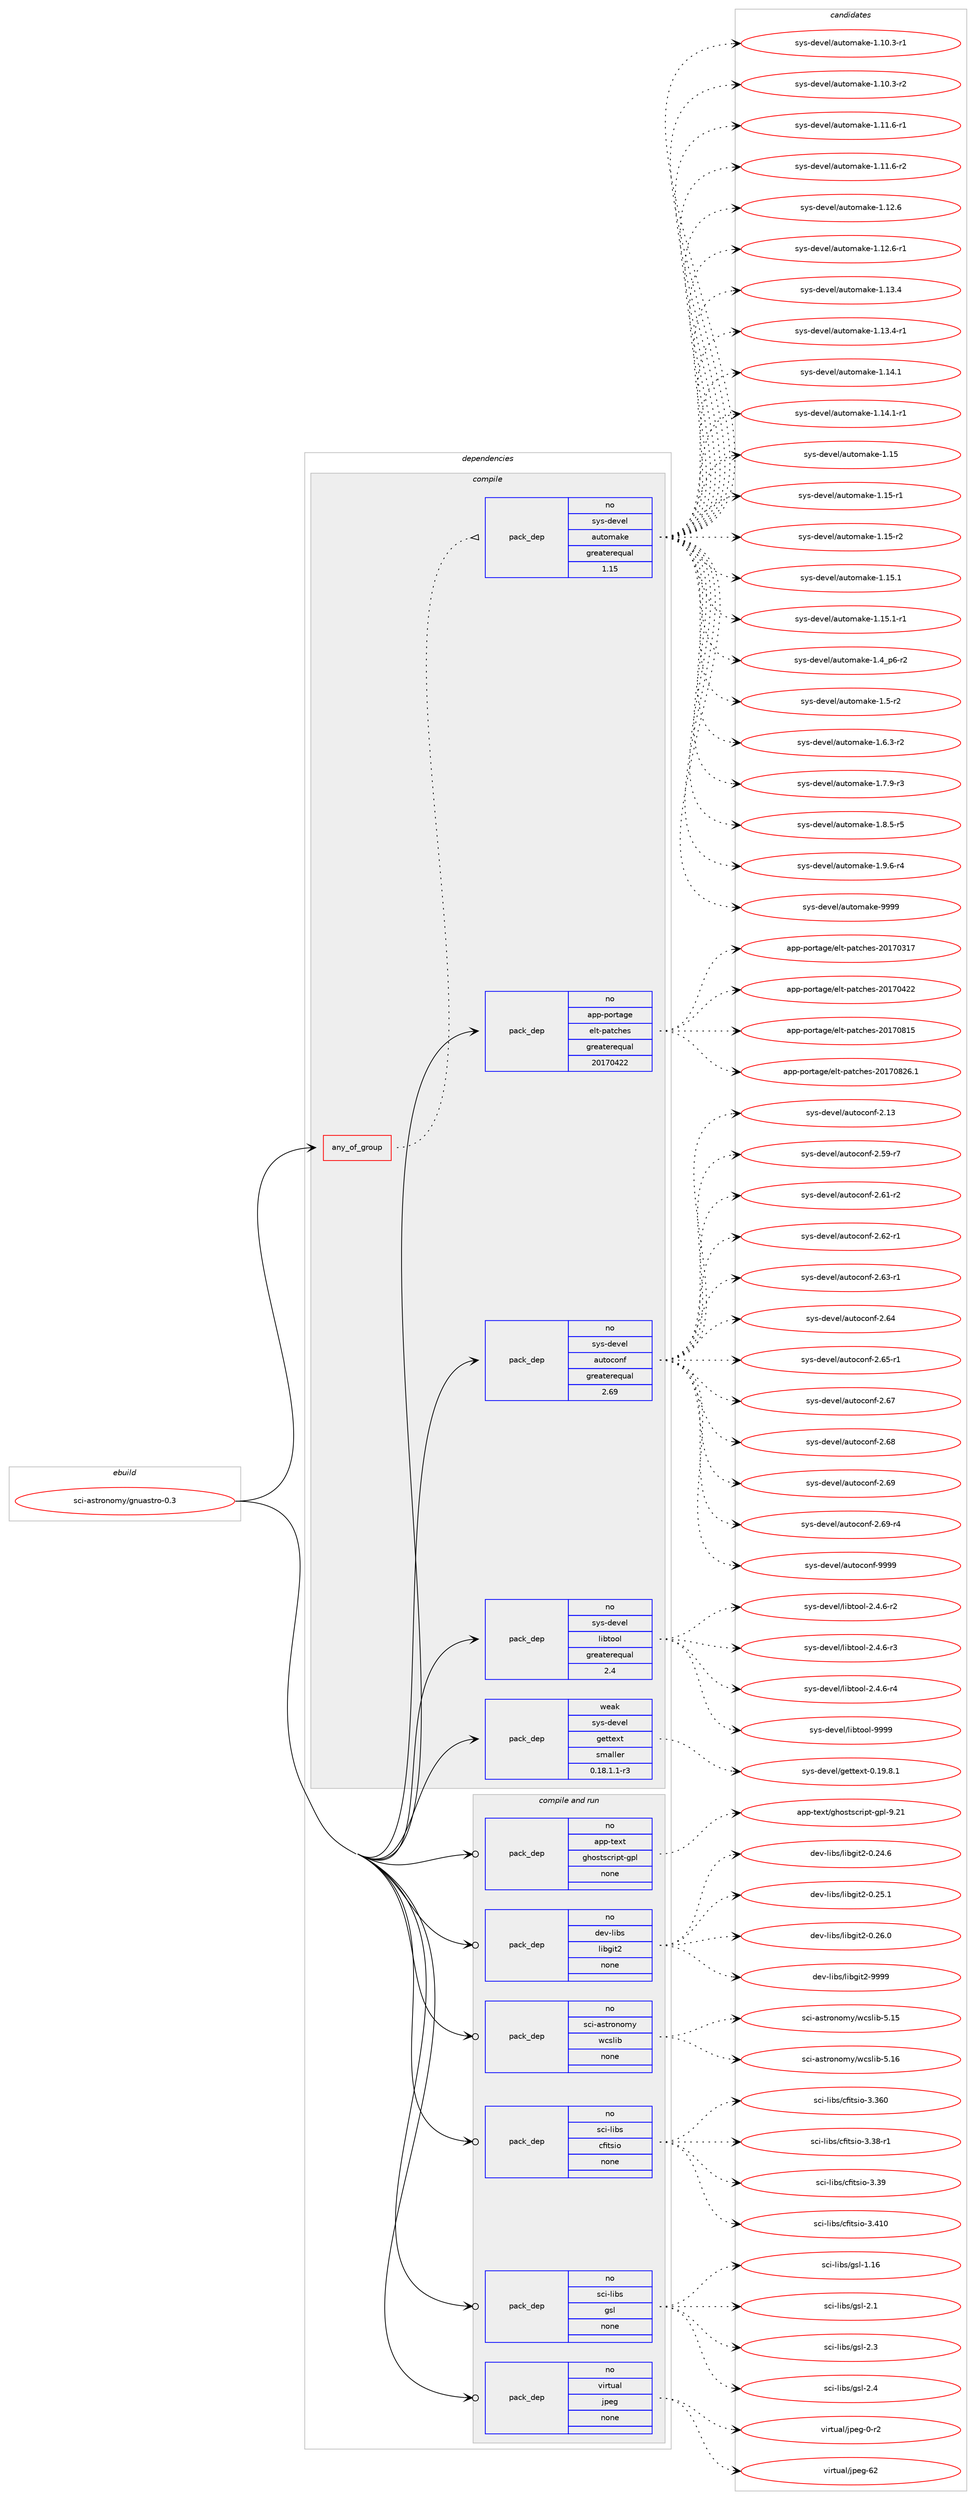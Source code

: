 digraph prolog {

# *************
# Graph options
# *************

newrank=true;
concentrate=true;
compound=true;
graph [rankdir=LR,fontname=Helvetica,fontsize=10,ranksep=1.5];#, ranksep=2.5, nodesep=0.2];
edge  [arrowhead=vee];
node  [fontname=Helvetica,fontsize=10];

# **********
# The ebuild
# **********

subgraph cluster_leftcol {
color=gray;
rank=same;
label=<<i>ebuild</i>>;
id [label="sci-astronomy/gnuastro-0.3", color=red, width=4, href="../sci-astronomy/gnuastro-0.3.svg"];
}

# ****************
# The dependencies
# ****************

subgraph cluster_midcol {
color=gray;
label=<<i>dependencies</i>>;
subgraph cluster_compile {
fillcolor="#eeeeee";
style=filled;
label=<<i>compile</i>>;
subgraph any7421 {
dependency443674 [label=<<TABLE BORDER="0" CELLBORDER="1" CELLSPACING="0" CELLPADDING="4"><TR><TD CELLPADDING="10">any_of_group</TD></TR></TABLE>>, shape=none, color=red];subgraph pack326870 {
dependency443675 [label=<<TABLE BORDER="0" CELLBORDER="1" CELLSPACING="0" CELLPADDING="4" WIDTH="220"><TR><TD ROWSPAN="6" CELLPADDING="30">pack_dep</TD></TR><TR><TD WIDTH="110">no</TD></TR><TR><TD>sys-devel</TD></TR><TR><TD>automake</TD></TR><TR><TD>greaterequal</TD></TR><TR><TD>1.15</TD></TR></TABLE>>, shape=none, color=blue];
}
dependency443674:e -> dependency443675:w [weight=20,style="dotted",arrowhead="oinv"];
}
id:e -> dependency443674:w [weight=20,style="solid",arrowhead="vee"];
subgraph pack326871 {
dependency443676 [label=<<TABLE BORDER="0" CELLBORDER="1" CELLSPACING="0" CELLPADDING="4" WIDTH="220"><TR><TD ROWSPAN="6" CELLPADDING="30">pack_dep</TD></TR><TR><TD WIDTH="110">no</TD></TR><TR><TD>app-portage</TD></TR><TR><TD>elt-patches</TD></TR><TR><TD>greaterequal</TD></TR><TR><TD>20170422</TD></TR></TABLE>>, shape=none, color=blue];
}
id:e -> dependency443676:w [weight=20,style="solid",arrowhead="vee"];
subgraph pack326872 {
dependency443677 [label=<<TABLE BORDER="0" CELLBORDER="1" CELLSPACING="0" CELLPADDING="4" WIDTH="220"><TR><TD ROWSPAN="6" CELLPADDING="30">pack_dep</TD></TR><TR><TD WIDTH="110">no</TD></TR><TR><TD>sys-devel</TD></TR><TR><TD>autoconf</TD></TR><TR><TD>greaterequal</TD></TR><TR><TD>2.69</TD></TR></TABLE>>, shape=none, color=blue];
}
id:e -> dependency443677:w [weight=20,style="solid",arrowhead="vee"];
subgraph pack326873 {
dependency443678 [label=<<TABLE BORDER="0" CELLBORDER="1" CELLSPACING="0" CELLPADDING="4" WIDTH="220"><TR><TD ROWSPAN="6" CELLPADDING="30">pack_dep</TD></TR><TR><TD WIDTH="110">no</TD></TR><TR><TD>sys-devel</TD></TR><TR><TD>libtool</TD></TR><TR><TD>greaterequal</TD></TR><TR><TD>2.4</TD></TR></TABLE>>, shape=none, color=blue];
}
id:e -> dependency443678:w [weight=20,style="solid",arrowhead="vee"];
subgraph pack326874 {
dependency443679 [label=<<TABLE BORDER="0" CELLBORDER="1" CELLSPACING="0" CELLPADDING="4" WIDTH="220"><TR><TD ROWSPAN="6" CELLPADDING="30">pack_dep</TD></TR><TR><TD WIDTH="110">weak</TD></TR><TR><TD>sys-devel</TD></TR><TR><TD>gettext</TD></TR><TR><TD>smaller</TD></TR><TR><TD>0.18.1.1-r3</TD></TR></TABLE>>, shape=none, color=blue];
}
id:e -> dependency443679:w [weight=20,style="solid",arrowhead="vee"];
}
subgraph cluster_compileandrun {
fillcolor="#eeeeee";
style=filled;
label=<<i>compile and run</i>>;
subgraph pack326875 {
dependency443680 [label=<<TABLE BORDER="0" CELLBORDER="1" CELLSPACING="0" CELLPADDING="4" WIDTH="220"><TR><TD ROWSPAN="6" CELLPADDING="30">pack_dep</TD></TR><TR><TD WIDTH="110">no</TD></TR><TR><TD>app-text</TD></TR><TR><TD>ghostscript-gpl</TD></TR><TR><TD>none</TD></TR><TR><TD></TD></TR></TABLE>>, shape=none, color=blue];
}
id:e -> dependency443680:w [weight=20,style="solid",arrowhead="odotvee"];
subgraph pack326876 {
dependency443681 [label=<<TABLE BORDER="0" CELLBORDER="1" CELLSPACING="0" CELLPADDING="4" WIDTH="220"><TR><TD ROWSPAN="6" CELLPADDING="30">pack_dep</TD></TR><TR><TD WIDTH="110">no</TD></TR><TR><TD>dev-libs</TD></TR><TR><TD>libgit2</TD></TR><TR><TD>none</TD></TR><TR><TD></TD></TR></TABLE>>, shape=none, color=blue];
}
id:e -> dependency443681:w [weight=20,style="solid",arrowhead="odotvee"];
subgraph pack326877 {
dependency443682 [label=<<TABLE BORDER="0" CELLBORDER="1" CELLSPACING="0" CELLPADDING="4" WIDTH="220"><TR><TD ROWSPAN="6" CELLPADDING="30">pack_dep</TD></TR><TR><TD WIDTH="110">no</TD></TR><TR><TD>sci-astronomy</TD></TR><TR><TD>wcslib</TD></TR><TR><TD>none</TD></TR><TR><TD></TD></TR></TABLE>>, shape=none, color=blue];
}
id:e -> dependency443682:w [weight=20,style="solid",arrowhead="odotvee"];
subgraph pack326878 {
dependency443683 [label=<<TABLE BORDER="0" CELLBORDER="1" CELLSPACING="0" CELLPADDING="4" WIDTH="220"><TR><TD ROWSPAN="6" CELLPADDING="30">pack_dep</TD></TR><TR><TD WIDTH="110">no</TD></TR><TR><TD>sci-libs</TD></TR><TR><TD>cfitsio</TD></TR><TR><TD>none</TD></TR><TR><TD></TD></TR></TABLE>>, shape=none, color=blue];
}
id:e -> dependency443683:w [weight=20,style="solid",arrowhead="odotvee"];
subgraph pack326879 {
dependency443684 [label=<<TABLE BORDER="0" CELLBORDER="1" CELLSPACING="0" CELLPADDING="4" WIDTH="220"><TR><TD ROWSPAN="6" CELLPADDING="30">pack_dep</TD></TR><TR><TD WIDTH="110">no</TD></TR><TR><TD>sci-libs</TD></TR><TR><TD>gsl</TD></TR><TR><TD>none</TD></TR><TR><TD></TD></TR></TABLE>>, shape=none, color=blue];
}
id:e -> dependency443684:w [weight=20,style="solid",arrowhead="odotvee"];
subgraph pack326880 {
dependency443685 [label=<<TABLE BORDER="0" CELLBORDER="1" CELLSPACING="0" CELLPADDING="4" WIDTH="220"><TR><TD ROWSPAN="6" CELLPADDING="30">pack_dep</TD></TR><TR><TD WIDTH="110">no</TD></TR><TR><TD>virtual</TD></TR><TR><TD>jpeg</TD></TR><TR><TD>none</TD></TR><TR><TD></TD></TR></TABLE>>, shape=none, color=blue];
}
id:e -> dependency443685:w [weight=20,style="solid",arrowhead="odotvee"];
}
subgraph cluster_run {
fillcolor="#eeeeee";
style=filled;
label=<<i>run</i>>;
}
}

# **************
# The candidates
# **************

subgraph cluster_choices {
rank=same;
color=gray;
label=<<i>candidates</i>>;

subgraph choice326870 {
color=black;
nodesep=1;
choice11512111545100101118101108479711711611110997107101454946494846514511449 [label="sys-devel/automake-1.10.3-r1", color=red, width=4,href="../sys-devel/automake-1.10.3-r1.svg"];
choice11512111545100101118101108479711711611110997107101454946494846514511450 [label="sys-devel/automake-1.10.3-r2", color=red, width=4,href="../sys-devel/automake-1.10.3-r2.svg"];
choice11512111545100101118101108479711711611110997107101454946494946544511449 [label="sys-devel/automake-1.11.6-r1", color=red, width=4,href="../sys-devel/automake-1.11.6-r1.svg"];
choice11512111545100101118101108479711711611110997107101454946494946544511450 [label="sys-devel/automake-1.11.6-r2", color=red, width=4,href="../sys-devel/automake-1.11.6-r2.svg"];
choice1151211154510010111810110847971171161111099710710145494649504654 [label="sys-devel/automake-1.12.6", color=red, width=4,href="../sys-devel/automake-1.12.6.svg"];
choice11512111545100101118101108479711711611110997107101454946495046544511449 [label="sys-devel/automake-1.12.6-r1", color=red, width=4,href="../sys-devel/automake-1.12.6-r1.svg"];
choice1151211154510010111810110847971171161111099710710145494649514652 [label="sys-devel/automake-1.13.4", color=red, width=4,href="../sys-devel/automake-1.13.4.svg"];
choice11512111545100101118101108479711711611110997107101454946495146524511449 [label="sys-devel/automake-1.13.4-r1", color=red, width=4,href="../sys-devel/automake-1.13.4-r1.svg"];
choice1151211154510010111810110847971171161111099710710145494649524649 [label="sys-devel/automake-1.14.1", color=red, width=4,href="../sys-devel/automake-1.14.1.svg"];
choice11512111545100101118101108479711711611110997107101454946495246494511449 [label="sys-devel/automake-1.14.1-r1", color=red, width=4,href="../sys-devel/automake-1.14.1-r1.svg"];
choice115121115451001011181011084797117116111109971071014549464953 [label="sys-devel/automake-1.15", color=red, width=4,href="../sys-devel/automake-1.15.svg"];
choice1151211154510010111810110847971171161111099710710145494649534511449 [label="sys-devel/automake-1.15-r1", color=red, width=4,href="../sys-devel/automake-1.15-r1.svg"];
choice1151211154510010111810110847971171161111099710710145494649534511450 [label="sys-devel/automake-1.15-r2", color=red, width=4,href="../sys-devel/automake-1.15-r2.svg"];
choice1151211154510010111810110847971171161111099710710145494649534649 [label="sys-devel/automake-1.15.1", color=red, width=4,href="../sys-devel/automake-1.15.1.svg"];
choice11512111545100101118101108479711711611110997107101454946495346494511449 [label="sys-devel/automake-1.15.1-r1", color=red, width=4,href="../sys-devel/automake-1.15.1-r1.svg"];
choice115121115451001011181011084797117116111109971071014549465295112544511450 [label="sys-devel/automake-1.4_p6-r2", color=red, width=4,href="../sys-devel/automake-1.4_p6-r2.svg"];
choice11512111545100101118101108479711711611110997107101454946534511450 [label="sys-devel/automake-1.5-r2", color=red, width=4,href="../sys-devel/automake-1.5-r2.svg"];
choice115121115451001011181011084797117116111109971071014549465446514511450 [label="sys-devel/automake-1.6.3-r2", color=red, width=4,href="../sys-devel/automake-1.6.3-r2.svg"];
choice115121115451001011181011084797117116111109971071014549465546574511451 [label="sys-devel/automake-1.7.9-r3", color=red, width=4,href="../sys-devel/automake-1.7.9-r3.svg"];
choice115121115451001011181011084797117116111109971071014549465646534511453 [label="sys-devel/automake-1.8.5-r5", color=red, width=4,href="../sys-devel/automake-1.8.5-r5.svg"];
choice115121115451001011181011084797117116111109971071014549465746544511452 [label="sys-devel/automake-1.9.6-r4", color=red, width=4,href="../sys-devel/automake-1.9.6-r4.svg"];
choice115121115451001011181011084797117116111109971071014557575757 [label="sys-devel/automake-9999", color=red, width=4,href="../sys-devel/automake-9999.svg"];
dependency443675:e -> choice11512111545100101118101108479711711611110997107101454946494846514511449:w [style=dotted,weight="100"];
dependency443675:e -> choice11512111545100101118101108479711711611110997107101454946494846514511450:w [style=dotted,weight="100"];
dependency443675:e -> choice11512111545100101118101108479711711611110997107101454946494946544511449:w [style=dotted,weight="100"];
dependency443675:e -> choice11512111545100101118101108479711711611110997107101454946494946544511450:w [style=dotted,weight="100"];
dependency443675:e -> choice1151211154510010111810110847971171161111099710710145494649504654:w [style=dotted,weight="100"];
dependency443675:e -> choice11512111545100101118101108479711711611110997107101454946495046544511449:w [style=dotted,weight="100"];
dependency443675:e -> choice1151211154510010111810110847971171161111099710710145494649514652:w [style=dotted,weight="100"];
dependency443675:e -> choice11512111545100101118101108479711711611110997107101454946495146524511449:w [style=dotted,weight="100"];
dependency443675:e -> choice1151211154510010111810110847971171161111099710710145494649524649:w [style=dotted,weight="100"];
dependency443675:e -> choice11512111545100101118101108479711711611110997107101454946495246494511449:w [style=dotted,weight="100"];
dependency443675:e -> choice115121115451001011181011084797117116111109971071014549464953:w [style=dotted,weight="100"];
dependency443675:e -> choice1151211154510010111810110847971171161111099710710145494649534511449:w [style=dotted,weight="100"];
dependency443675:e -> choice1151211154510010111810110847971171161111099710710145494649534511450:w [style=dotted,weight="100"];
dependency443675:e -> choice1151211154510010111810110847971171161111099710710145494649534649:w [style=dotted,weight="100"];
dependency443675:e -> choice11512111545100101118101108479711711611110997107101454946495346494511449:w [style=dotted,weight="100"];
dependency443675:e -> choice115121115451001011181011084797117116111109971071014549465295112544511450:w [style=dotted,weight="100"];
dependency443675:e -> choice11512111545100101118101108479711711611110997107101454946534511450:w [style=dotted,weight="100"];
dependency443675:e -> choice115121115451001011181011084797117116111109971071014549465446514511450:w [style=dotted,weight="100"];
dependency443675:e -> choice115121115451001011181011084797117116111109971071014549465546574511451:w [style=dotted,weight="100"];
dependency443675:e -> choice115121115451001011181011084797117116111109971071014549465646534511453:w [style=dotted,weight="100"];
dependency443675:e -> choice115121115451001011181011084797117116111109971071014549465746544511452:w [style=dotted,weight="100"];
dependency443675:e -> choice115121115451001011181011084797117116111109971071014557575757:w [style=dotted,weight="100"];
}
subgraph choice326871 {
color=black;
nodesep=1;
choice97112112451121111141169710310147101108116451129711699104101115455048495548514955 [label="app-portage/elt-patches-20170317", color=red, width=4,href="../app-portage/elt-patches-20170317.svg"];
choice97112112451121111141169710310147101108116451129711699104101115455048495548525050 [label="app-portage/elt-patches-20170422", color=red, width=4,href="../app-portage/elt-patches-20170422.svg"];
choice97112112451121111141169710310147101108116451129711699104101115455048495548564953 [label="app-portage/elt-patches-20170815", color=red, width=4,href="../app-portage/elt-patches-20170815.svg"];
choice971121124511211111411697103101471011081164511297116991041011154550484955485650544649 [label="app-portage/elt-patches-20170826.1", color=red, width=4,href="../app-portage/elt-patches-20170826.1.svg"];
dependency443676:e -> choice97112112451121111141169710310147101108116451129711699104101115455048495548514955:w [style=dotted,weight="100"];
dependency443676:e -> choice97112112451121111141169710310147101108116451129711699104101115455048495548525050:w [style=dotted,weight="100"];
dependency443676:e -> choice97112112451121111141169710310147101108116451129711699104101115455048495548564953:w [style=dotted,weight="100"];
dependency443676:e -> choice971121124511211111411697103101471011081164511297116991041011154550484955485650544649:w [style=dotted,weight="100"];
}
subgraph choice326872 {
color=black;
nodesep=1;
choice115121115451001011181011084797117116111991111101024550464951 [label="sys-devel/autoconf-2.13", color=red, width=4,href="../sys-devel/autoconf-2.13.svg"];
choice1151211154510010111810110847971171161119911111010245504653574511455 [label="sys-devel/autoconf-2.59-r7", color=red, width=4,href="../sys-devel/autoconf-2.59-r7.svg"];
choice1151211154510010111810110847971171161119911111010245504654494511450 [label="sys-devel/autoconf-2.61-r2", color=red, width=4,href="../sys-devel/autoconf-2.61-r2.svg"];
choice1151211154510010111810110847971171161119911111010245504654504511449 [label="sys-devel/autoconf-2.62-r1", color=red, width=4,href="../sys-devel/autoconf-2.62-r1.svg"];
choice1151211154510010111810110847971171161119911111010245504654514511449 [label="sys-devel/autoconf-2.63-r1", color=red, width=4,href="../sys-devel/autoconf-2.63-r1.svg"];
choice115121115451001011181011084797117116111991111101024550465452 [label="sys-devel/autoconf-2.64", color=red, width=4,href="../sys-devel/autoconf-2.64.svg"];
choice1151211154510010111810110847971171161119911111010245504654534511449 [label="sys-devel/autoconf-2.65-r1", color=red, width=4,href="../sys-devel/autoconf-2.65-r1.svg"];
choice115121115451001011181011084797117116111991111101024550465455 [label="sys-devel/autoconf-2.67", color=red, width=4,href="../sys-devel/autoconf-2.67.svg"];
choice115121115451001011181011084797117116111991111101024550465456 [label="sys-devel/autoconf-2.68", color=red, width=4,href="../sys-devel/autoconf-2.68.svg"];
choice115121115451001011181011084797117116111991111101024550465457 [label="sys-devel/autoconf-2.69", color=red, width=4,href="../sys-devel/autoconf-2.69.svg"];
choice1151211154510010111810110847971171161119911111010245504654574511452 [label="sys-devel/autoconf-2.69-r4", color=red, width=4,href="../sys-devel/autoconf-2.69-r4.svg"];
choice115121115451001011181011084797117116111991111101024557575757 [label="sys-devel/autoconf-9999", color=red, width=4,href="../sys-devel/autoconf-9999.svg"];
dependency443677:e -> choice115121115451001011181011084797117116111991111101024550464951:w [style=dotted,weight="100"];
dependency443677:e -> choice1151211154510010111810110847971171161119911111010245504653574511455:w [style=dotted,weight="100"];
dependency443677:e -> choice1151211154510010111810110847971171161119911111010245504654494511450:w [style=dotted,weight="100"];
dependency443677:e -> choice1151211154510010111810110847971171161119911111010245504654504511449:w [style=dotted,weight="100"];
dependency443677:e -> choice1151211154510010111810110847971171161119911111010245504654514511449:w [style=dotted,weight="100"];
dependency443677:e -> choice115121115451001011181011084797117116111991111101024550465452:w [style=dotted,weight="100"];
dependency443677:e -> choice1151211154510010111810110847971171161119911111010245504654534511449:w [style=dotted,weight="100"];
dependency443677:e -> choice115121115451001011181011084797117116111991111101024550465455:w [style=dotted,weight="100"];
dependency443677:e -> choice115121115451001011181011084797117116111991111101024550465456:w [style=dotted,weight="100"];
dependency443677:e -> choice115121115451001011181011084797117116111991111101024550465457:w [style=dotted,weight="100"];
dependency443677:e -> choice1151211154510010111810110847971171161119911111010245504654574511452:w [style=dotted,weight="100"];
dependency443677:e -> choice115121115451001011181011084797117116111991111101024557575757:w [style=dotted,weight="100"];
}
subgraph choice326873 {
color=black;
nodesep=1;
choice1151211154510010111810110847108105981161111111084550465246544511450 [label="sys-devel/libtool-2.4.6-r2", color=red, width=4,href="../sys-devel/libtool-2.4.6-r2.svg"];
choice1151211154510010111810110847108105981161111111084550465246544511451 [label="sys-devel/libtool-2.4.6-r3", color=red, width=4,href="../sys-devel/libtool-2.4.6-r3.svg"];
choice1151211154510010111810110847108105981161111111084550465246544511452 [label="sys-devel/libtool-2.4.6-r4", color=red, width=4,href="../sys-devel/libtool-2.4.6-r4.svg"];
choice1151211154510010111810110847108105981161111111084557575757 [label="sys-devel/libtool-9999", color=red, width=4,href="../sys-devel/libtool-9999.svg"];
dependency443678:e -> choice1151211154510010111810110847108105981161111111084550465246544511450:w [style=dotted,weight="100"];
dependency443678:e -> choice1151211154510010111810110847108105981161111111084550465246544511451:w [style=dotted,weight="100"];
dependency443678:e -> choice1151211154510010111810110847108105981161111111084550465246544511452:w [style=dotted,weight="100"];
dependency443678:e -> choice1151211154510010111810110847108105981161111111084557575757:w [style=dotted,weight="100"];
}
subgraph choice326874 {
color=black;
nodesep=1;
choice1151211154510010111810110847103101116116101120116454846495746564649 [label="sys-devel/gettext-0.19.8.1", color=red, width=4,href="../sys-devel/gettext-0.19.8.1.svg"];
dependency443679:e -> choice1151211154510010111810110847103101116116101120116454846495746564649:w [style=dotted,weight="100"];
}
subgraph choice326875 {
color=black;
nodesep=1;
choice97112112451161011201164710310411111511611599114105112116451031121084557465049 [label="app-text/ghostscript-gpl-9.21", color=red, width=4,href="../app-text/ghostscript-gpl-9.21.svg"];
dependency443680:e -> choice97112112451161011201164710310411111511611599114105112116451031121084557465049:w [style=dotted,weight="100"];
}
subgraph choice326876 {
color=black;
nodesep=1;
choice100101118451081059811547108105981031051165045484650524654 [label="dev-libs/libgit2-0.24.6", color=red, width=4,href="../dev-libs/libgit2-0.24.6.svg"];
choice100101118451081059811547108105981031051165045484650534649 [label="dev-libs/libgit2-0.25.1", color=red, width=4,href="../dev-libs/libgit2-0.25.1.svg"];
choice100101118451081059811547108105981031051165045484650544648 [label="dev-libs/libgit2-0.26.0", color=red, width=4,href="../dev-libs/libgit2-0.26.0.svg"];
choice10010111845108105981154710810598103105116504557575757 [label="dev-libs/libgit2-9999", color=red, width=4,href="../dev-libs/libgit2-9999.svg"];
dependency443681:e -> choice100101118451081059811547108105981031051165045484650524654:w [style=dotted,weight="100"];
dependency443681:e -> choice100101118451081059811547108105981031051165045484650534649:w [style=dotted,weight="100"];
dependency443681:e -> choice100101118451081059811547108105981031051165045484650544648:w [style=dotted,weight="100"];
dependency443681:e -> choice10010111845108105981154710810598103105116504557575757:w [style=dotted,weight="100"];
}
subgraph choice326877 {
color=black;
nodesep=1;
choice1159910545971151161141111101111091214711999115108105984553464953 [label="sci-astronomy/wcslib-5.15", color=red, width=4,href="../sci-astronomy/wcslib-5.15.svg"];
choice1159910545971151161141111101111091214711999115108105984553464954 [label="sci-astronomy/wcslib-5.16", color=red, width=4,href="../sci-astronomy/wcslib-5.16.svg"];
dependency443682:e -> choice1159910545971151161141111101111091214711999115108105984553464953:w [style=dotted,weight="100"];
dependency443682:e -> choice1159910545971151161141111101111091214711999115108105984553464954:w [style=dotted,weight="100"];
}
subgraph choice326878 {
color=black;
nodesep=1;
choice1159910545108105981154799102105116115105111455146515448 [label="sci-libs/cfitsio-3.360", color=red, width=4,href="../sci-libs/cfitsio-3.360.svg"];
choice115991054510810598115479910210511611510511145514651564511449 [label="sci-libs/cfitsio-3.38-r1", color=red, width=4,href="../sci-libs/cfitsio-3.38-r1.svg"];
choice11599105451081059811547991021051161151051114551465157 [label="sci-libs/cfitsio-3.39", color=red, width=4,href="../sci-libs/cfitsio-3.39.svg"];
choice1159910545108105981154799102105116115105111455146524948 [label="sci-libs/cfitsio-3.410", color=red, width=4,href="../sci-libs/cfitsio-3.410.svg"];
dependency443683:e -> choice1159910545108105981154799102105116115105111455146515448:w [style=dotted,weight="100"];
dependency443683:e -> choice115991054510810598115479910210511611510511145514651564511449:w [style=dotted,weight="100"];
dependency443683:e -> choice11599105451081059811547991021051161151051114551465157:w [style=dotted,weight="100"];
dependency443683:e -> choice1159910545108105981154799102105116115105111455146524948:w [style=dotted,weight="100"];
}
subgraph choice326879 {
color=black;
nodesep=1;
choice115991054510810598115471031151084549464954 [label="sci-libs/gsl-1.16", color=red, width=4,href="../sci-libs/gsl-1.16.svg"];
choice1159910545108105981154710311510845504649 [label="sci-libs/gsl-2.1", color=red, width=4,href="../sci-libs/gsl-2.1.svg"];
choice1159910545108105981154710311510845504651 [label="sci-libs/gsl-2.3", color=red, width=4,href="../sci-libs/gsl-2.3.svg"];
choice1159910545108105981154710311510845504652 [label="sci-libs/gsl-2.4", color=red, width=4,href="../sci-libs/gsl-2.4.svg"];
dependency443684:e -> choice115991054510810598115471031151084549464954:w [style=dotted,weight="100"];
dependency443684:e -> choice1159910545108105981154710311510845504649:w [style=dotted,weight="100"];
dependency443684:e -> choice1159910545108105981154710311510845504651:w [style=dotted,weight="100"];
dependency443684:e -> choice1159910545108105981154710311510845504652:w [style=dotted,weight="100"];
}
subgraph choice326880 {
color=black;
nodesep=1;
choice118105114116117971084710611210110345484511450 [label="virtual/jpeg-0-r2", color=red, width=4,href="../virtual/jpeg-0-r2.svg"];
choice1181051141161179710847106112101103455450 [label="virtual/jpeg-62", color=red, width=4,href="../virtual/jpeg-62.svg"];
dependency443685:e -> choice118105114116117971084710611210110345484511450:w [style=dotted,weight="100"];
dependency443685:e -> choice1181051141161179710847106112101103455450:w [style=dotted,weight="100"];
}
}

}
